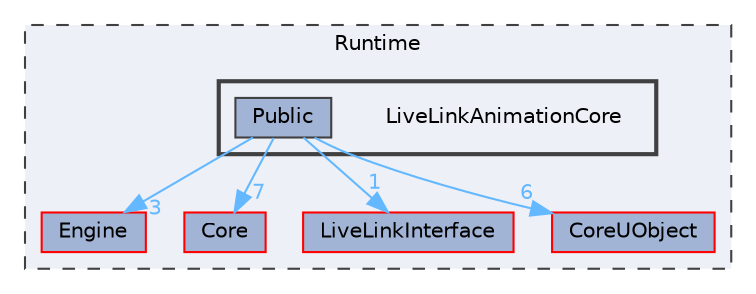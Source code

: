 digraph "LiveLinkAnimationCore"
{
 // INTERACTIVE_SVG=YES
 // LATEX_PDF_SIZE
  bgcolor="transparent";
  edge [fontname=Helvetica,fontsize=10,labelfontname=Helvetica,labelfontsize=10];
  node [fontname=Helvetica,fontsize=10,shape=box,height=0.2,width=0.4];
  compound=true
  subgraph clusterdir_7536b172fbd480bfd146a1b1acd6856b {
    graph [ bgcolor="#edf0f7", pencolor="grey25", label="Runtime", fontname=Helvetica,fontsize=10 style="filled,dashed", URL="dir_7536b172fbd480bfd146a1b1acd6856b.html",tooltip=""]
  dir_fdf6aa5c3cf3805bb958134448d60562 [label="Engine", fillcolor="#a2b4d6", color="red", style="filled", URL="dir_fdf6aa5c3cf3805bb958134448d60562.html",tooltip=""];
  dir_0e6cddcc9caa1238c7f3774224afaa45 [label="Core", fillcolor="#a2b4d6", color="red", style="filled", URL="dir_0e6cddcc9caa1238c7f3774224afaa45.html",tooltip=""];
  dir_0b16765323610fed71937b69633845f2 [label="LiveLinkInterface", fillcolor="#a2b4d6", color="red", style="filled", URL="dir_0b16765323610fed71937b69633845f2.html",tooltip=""];
  dir_4c499e5e32e2b4479ad7e552df73eeae [label="CoreUObject", fillcolor="#a2b4d6", color="red", style="filled", URL="dir_4c499e5e32e2b4479ad7e552df73eeae.html",tooltip=""];
  subgraph clusterdir_e5b4818470ccbccbcdf9aa5ba9d834bb {
    graph [ bgcolor="#edf0f7", pencolor="grey25", label="", fontname=Helvetica,fontsize=10 style="filled,bold", URL="dir_e5b4818470ccbccbcdf9aa5ba9d834bb.html",tooltip=""]
    dir_e5b4818470ccbccbcdf9aa5ba9d834bb [shape=plaintext, label="LiveLinkAnimationCore"];
  dir_cf9a22f8994b012cc856b4d0a9fe2914 [label="Public", fillcolor="#a2b4d6", color="grey25", style="filled", URL="dir_cf9a22f8994b012cc856b4d0a9fe2914.html",tooltip=""];
  }
  }
  dir_cf9a22f8994b012cc856b4d0a9fe2914->dir_0b16765323610fed71937b69633845f2 [headlabel="1", labeldistance=1.5 headhref="dir_000944_000576.html" href="dir_000944_000576.html" color="steelblue1" fontcolor="steelblue1"];
  dir_cf9a22f8994b012cc856b4d0a9fe2914->dir_0e6cddcc9caa1238c7f3774224afaa45 [headlabel="7", labeldistance=1.5 headhref="dir_000944_000266.html" href="dir_000944_000266.html" color="steelblue1" fontcolor="steelblue1"];
  dir_cf9a22f8994b012cc856b4d0a9fe2914->dir_4c499e5e32e2b4479ad7e552df73eeae [headlabel="6", labeldistance=1.5 headhref="dir_000944_000268.html" href="dir_000944_000268.html" color="steelblue1" fontcolor="steelblue1"];
  dir_cf9a22f8994b012cc856b4d0a9fe2914->dir_fdf6aa5c3cf3805bb958134448d60562 [headlabel="3", labeldistance=1.5 headhref="dir_000944_000366.html" href="dir_000944_000366.html" color="steelblue1" fontcolor="steelblue1"];
}
